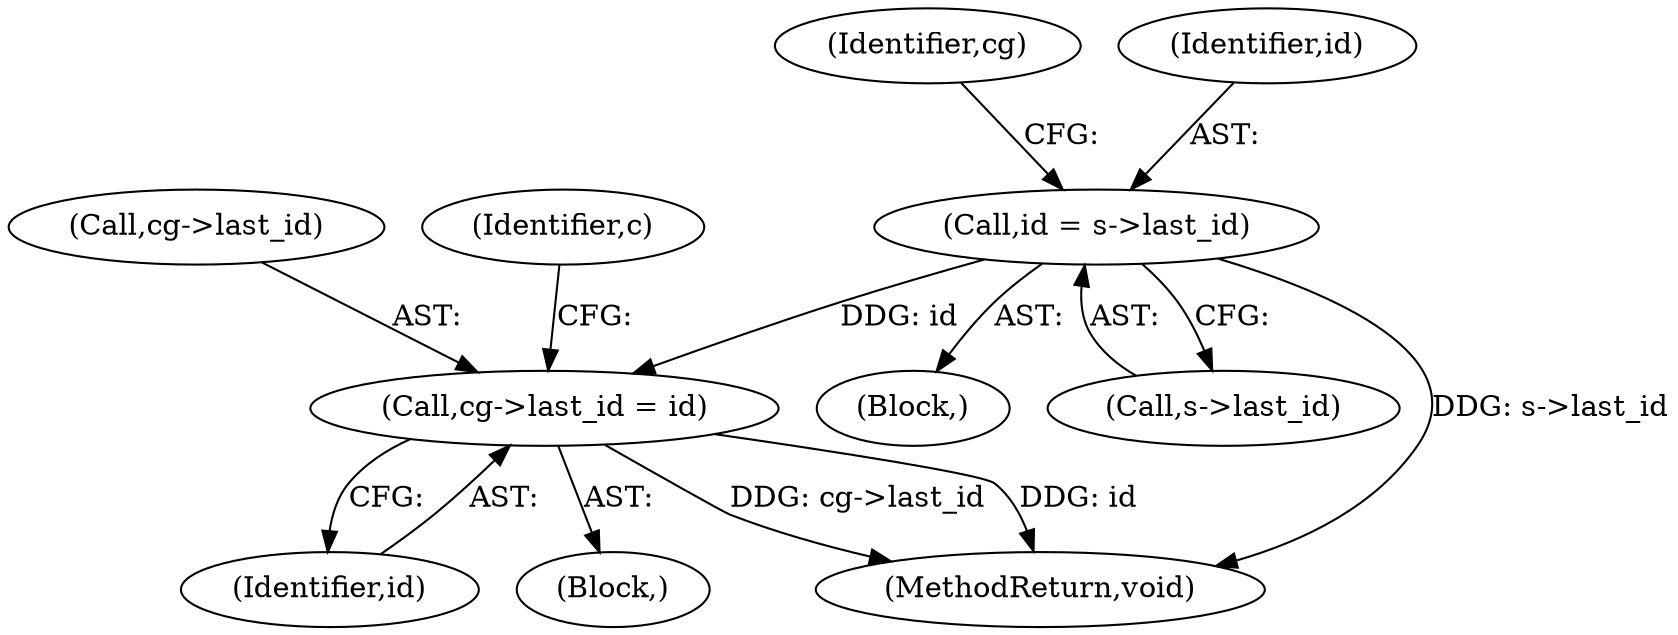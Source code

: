 digraph "0_redis_c04082cf138f1f51cedf05ee9ad36fb6763cafc6@pointer" {
"1000307" [label="(Call,id = s->last_id)"];
"1000328" [label="(Call,cg->last_id = id)"];
"1000329" [label="(Call,cg->last_id)"];
"1000309" [label="(Call,s->last_id)"];
"1000306" [label="(Block,)"];
"1000427" [label="(MethodReturn,void)"];
"1000332" [label="(Identifier,id)"];
"1000330" [label="(Identifier,cg)"];
"1000293" [label="(Block,)"];
"1000334" [label="(Identifier,c)"];
"1000328" [label="(Call,cg->last_id = id)"];
"1000307" [label="(Call,id = s->last_id)"];
"1000308" [label="(Identifier,id)"];
"1000307" -> "1000306"  [label="AST: "];
"1000307" -> "1000309"  [label="CFG: "];
"1000308" -> "1000307"  [label="AST: "];
"1000309" -> "1000307"  [label="AST: "];
"1000330" -> "1000307"  [label="CFG: "];
"1000307" -> "1000427"  [label="DDG: s->last_id"];
"1000307" -> "1000328"  [label="DDG: id"];
"1000328" -> "1000293"  [label="AST: "];
"1000328" -> "1000332"  [label="CFG: "];
"1000329" -> "1000328"  [label="AST: "];
"1000332" -> "1000328"  [label="AST: "];
"1000334" -> "1000328"  [label="CFG: "];
"1000328" -> "1000427"  [label="DDG: id"];
"1000328" -> "1000427"  [label="DDG: cg->last_id"];
}
